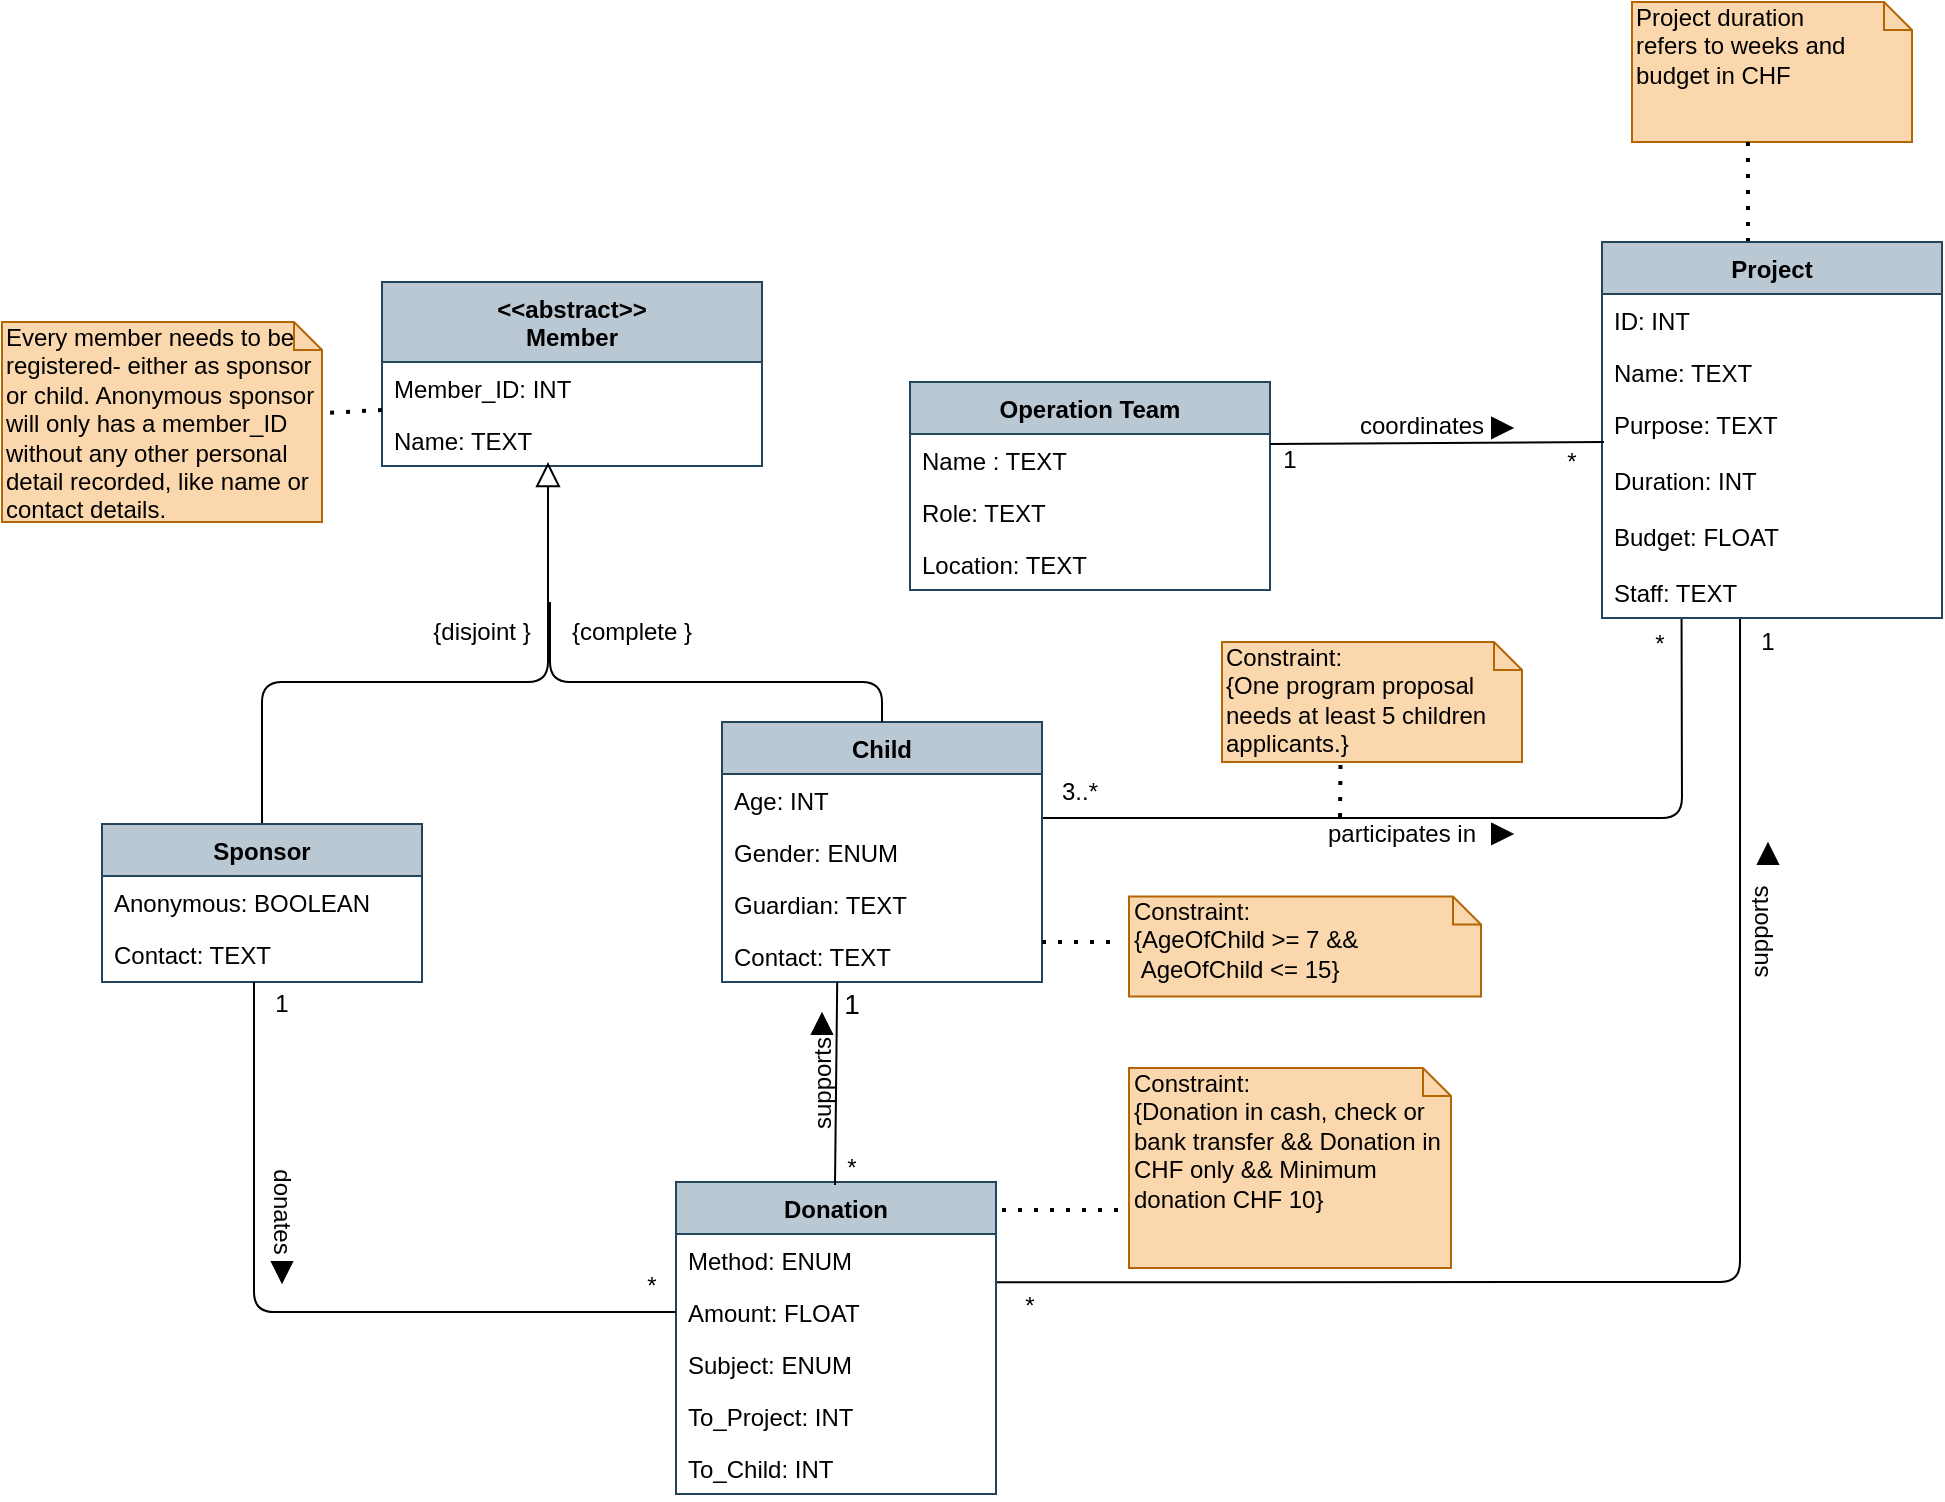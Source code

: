 <mxfile version="13.8.5" type="onedrive"><diagram id="3w_7smm7l0KgoRX4Bl_s" name="Page-1"><mxGraphModel dx="1622" dy="764" grid="1" gridSize="10" guides="1" tooltips="1" connect="1" arrows="1" fold="1" page="1" pageScale="1" pageWidth="1654" pageHeight="1169" math="0" shadow="0"><root><mxCell id="0"/><mxCell id="1" parent="0"/><mxCell id="P89a4jLmQHlKGPO2Y_jE-14" value="Constraint:&lt;br&gt;{One program proposal needs at least 5 children applicants.}" style="shape=note;whiteSpace=wrap;html=1;size=14;verticalAlign=top;align=left;spacingTop=-6;fillColor=#fad7ac;strokeColor=#b46504;" parent="1" vertex="1"><mxGeometry x="940" y="390" width="150" height="60" as="geometry"/></mxCell><mxCell id="P89a4jLmQHlKGPO2Y_jE-15" value="coordinates" style="text;html=1;strokeColor=none;fillColor=none;align=center;verticalAlign=middle;whiteSpace=wrap;rounded=0;" parent="1" vertex="1"><mxGeometry x="1020" y="277" width="40" height="9" as="geometry"/></mxCell><mxCell id="P89a4jLmQHlKGPO2Y_jE-16" value="" style="endArrow=none;html=1;entryX=0.234;entryY=0.993;entryDx=0;entryDy=0;entryPerimeter=0;" parent="1" target="P89a4jLmQHlKGPO2Y_jE-109" edge="1"><mxGeometry width="50" height="50" relative="1" as="geometry"><mxPoint x="850" y="478" as="sourcePoint"/><mxPoint x="1200" y="380" as="targetPoint"/><Array as="points"><mxPoint x="1170" y="478"/></Array></mxGeometry></mxCell><mxCell id="P89a4jLmQHlKGPO2Y_jE-17" value="" style="endArrow=none;html=1;exitX=0.999;exitY=-0.073;exitDx=0;exitDy=0;entryX=0.406;entryY=1.015;entryDx=0;entryDy=0;entryPerimeter=0;exitPerimeter=0;" parent="1" source="P89a4jLmQHlKGPO2Y_jE-35" target="P89a4jLmQHlKGPO2Y_jE-109" edge="1"><mxGeometry width="50" height="50" relative="1" as="geometry"><mxPoint x="610" y="440" as="sourcePoint"/><mxPoint x="1190" y="390" as="targetPoint"/><Array as="points"><mxPoint x="1199" y="710"/></Array></mxGeometry></mxCell><mxCell id="P89a4jLmQHlKGPO2Y_jE-41" value="&lt;&lt;abstract&gt;&gt;&#10;Member" style="swimlane;fontStyle=1;align=center;verticalAlign=top;childLayout=stackLayout;horizontal=1;startSize=40;horizontalStack=0;resizeParent=1;resizeParentMax=0;resizeLast=0;collapsible=1;marginBottom=0;fillColor=#bac8d3;strokeColor=#23445d;" parent="1" vertex="1"><mxGeometry x="520" y="210" width="190" height="92" as="geometry"/></mxCell><mxCell id="P89a4jLmQHlKGPO2Y_jE-42" value="Member_ID: INT&#10;" style="text;strokeColor=none;fillColor=none;align=left;verticalAlign=top;spacingLeft=4;spacingRight=4;overflow=hidden;rotatable=0;points=[[0,0.5],[1,0.5]];portConstraint=eastwest;" parent="P89a4jLmQHlKGPO2Y_jE-41" vertex="1"><mxGeometry y="40" width="190" height="26" as="geometry"/></mxCell><mxCell id="P89a4jLmQHlKGPO2Y_jE-44" value="Name: TEXT" style="text;strokeColor=none;fillColor=none;align=left;verticalAlign=top;spacingLeft=4;spacingRight=4;overflow=hidden;rotatable=0;points=[[0,0.5],[1,0.5]];portConstraint=eastwest;" parent="P89a4jLmQHlKGPO2Y_jE-41" vertex="1"><mxGeometry y="66" width="190" height="26" as="geometry"/></mxCell><mxCell id="P89a4jLmQHlKGPO2Y_jE-47" value="Child" style="swimlane;fontStyle=1;align=center;verticalAlign=top;childLayout=stackLayout;horizontal=1;startSize=26;horizontalStack=0;resizeParent=1;resizeLast=0;collapsible=1;marginBottom=0;rounded=0;shadow=0;strokeWidth=1;fillColor=#bac8d3;strokeColor=#23445d;" parent="1" vertex="1"><mxGeometry x="690" y="430" width="160" height="130" as="geometry"><mxRectangle x="340" y="380" width="170" height="26" as="alternateBounds"/></mxGeometry></mxCell><mxCell id="P89a4jLmQHlKGPO2Y_jE-48" value="Age: INT" style="text;align=left;verticalAlign=top;spacingLeft=4;spacingRight=4;overflow=hidden;rotatable=0;points=[[0,0.5],[1,0.5]];portConstraint=eastwest;" parent="P89a4jLmQHlKGPO2Y_jE-47" vertex="1"><mxGeometry y="26" width="160" height="26" as="geometry"/></mxCell><mxCell id="P89a4jLmQHlKGPO2Y_jE-49" value="Gender: ENUM" style="text;align=left;verticalAlign=top;spacingLeft=4;spacingRight=4;overflow=hidden;rotatable=0;points=[[0,0.5],[1,0.5]];portConstraint=eastwest;" parent="P89a4jLmQHlKGPO2Y_jE-47" vertex="1"><mxGeometry y="52" width="160" height="26" as="geometry"/></mxCell><mxCell id="P89a4jLmQHlKGPO2Y_jE-90" value="Guardian: TEXT" style="text;align=left;verticalAlign=top;spacingLeft=4;spacingRight=4;overflow=hidden;rotatable=0;points=[[0,0.5],[1,0.5]];portConstraint=eastwest;" parent="P89a4jLmQHlKGPO2Y_jE-47" vertex="1"><mxGeometry y="78" width="160" height="26" as="geometry"/></mxCell><mxCell id="P89a4jLmQHlKGPO2Y_jE-51" value="Contact: TEXT" style="text;align=left;verticalAlign=top;spacingLeft=4;spacingRight=4;overflow=hidden;rotatable=0;points=[[0,0.5],[1,0.5]];portConstraint=eastwest;" parent="P89a4jLmQHlKGPO2Y_jE-47" vertex="1"><mxGeometry y="104" width="160" height="26" as="geometry"/></mxCell><mxCell id="P89a4jLmQHlKGPO2Y_jE-25" value="&lt;div&gt;Project duration &lt;br&gt;&lt;/div&gt;&lt;div&gt;refers to weeks and budget in CHF&amp;nbsp;&lt;br&gt;&lt;/div&gt;" style="shape=note;whiteSpace=wrap;html=1;size=14;verticalAlign=top;align=left;spacingTop=-6;fillColor=#fad7ac;strokeColor=#b46504;" parent="1" vertex="1"><mxGeometry x="1145" y="70" width="140" height="70" as="geometry"/></mxCell><mxCell id="P89a4jLmQHlKGPO2Y_jE-26" value="" style="endArrow=none;dashed=1;html=1;dashPattern=1 3;strokeWidth=2;entryX=0.414;entryY=1;entryDx=0;entryDy=0;entryPerimeter=0;" parent="1" target="P89a4jLmQHlKGPO2Y_jE-25" edge="1"><mxGeometry width="50" height="50" relative="1" as="geometry"><mxPoint x="1203" y="190" as="sourcePoint"/><mxPoint x="1197" y="110" as="targetPoint"/></mxGeometry></mxCell><mxCell id="P89a4jLmQHlKGPO2Y_jE-38" value="donates " style="text;html=1;strokeColor=none;fillColor=none;align=center;verticalAlign=middle;whiteSpace=wrap;rounded=0;rotation=90;" parent="1" vertex="1"><mxGeometry x="440" y="660" width="60" height="30" as="geometry"/></mxCell><mxCell id="P89a4jLmQHlKGPO2Y_jE-20" value="Project" style="swimlane;fontStyle=1;align=center;verticalAlign=middle;childLayout=stackLayout;horizontal=1;startSize=26;horizontalStack=0;resizeParent=1;resizeParentMax=0;resizeLast=0;collapsible=1;marginBottom=0;fillColor=#bac8d3;strokeColor=#23445d;" parent="1" vertex="1"><mxGeometry x="1130" y="190" width="170" height="188" as="geometry"/></mxCell><mxCell id="P89a4jLmQHlKGPO2Y_jE-21" value="ID: INT" style="text;strokeColor=none;fillColor=none;align=left;verticalAlign=top;spacingLeft=4;spacingRight=4;overflow=hidden;rotatable=0;points=[[0,0.5],[1,0.5]];portConstraint=eastwest;" parent="P89a4jLmQHlKGPO2Y_jE-20" vertex="1"><mxGeometry y="26" width="170" height="26" as="geometry"/></mxCell><mxCell id="P89a4jLmQHlKGPO2Y_jE-54" value="Name: TEXT" style="text;strokeColor=none;fillColor=none;align=left;verticalAlign=top;spacingLeft=4;spacingRight=4;overflow=hidden;rotatable=0;points=[[0,0.5],[1,0.5]];portConstraint=eastwest;" parent="P89a4jLmQHlKGPO2Y_jE-20" vertex="1"><mxGeometry y="52" width="170" height="26" as="geometry"/></mxCell><mxCell id="P89a4jLmQHlKGPO2Y_jE-22" value="Purpose: TEXT" style="text;strokeColor=none;fillColor=none;align=left;verticalAlign=top;spacingLeft=4;spacingRight=4;overflow=hidden;rotatable=0;points=[[0,0.5],[1,0.5]];portConstraint=eastwest;" parent="P89a4jLmQHlKGPO2Y_jE-20" vertex="1"><mxGeometry y="78" width="170" height="28" as="geometry"/></mxCell><mxCell id="P89a4jLmQHlKGPO2Y_jE-23" value="Duration: INT" style="text;strokeColor=none;fillColor=none;align=left;verticalAlign=top;spacingLeft=4;spacingRight=4;overflow=hidden;rotatable=0;points=[[0,0.5],[1,0.5]];portConstraint=eastwest;" parent="P89a4jLmQHlKGPO2Y_jE-20" vertex="1"><mxGeometry y="106" width="170" height="28" as="geometry"/></mxCell><mxCell id="P89a4jLmQHlKGPO2Y_jE-24" value="Budget: FLOAT" style="text;strokeColor=none;fillColor=none;align=left;verticalAlign=top;spacingLeft=4;spacingRight=4;overflow=hidden;rotatable=0;points=[[0,0.5],[1,0.5]];portConstraint=eastwest;" parent="P89a4jLmQHlKGPO2Y_jE-20" vertex="1"><mxGeometry y="134" width="170" height="28" as="geometry"/></mxCell><mxCell id="P89a4jLmQHlKGPO2Y_jE-109" value="Staff: TEXT" style="text;align=left;verticalAlign=top;spacingLeft=4;spacingRight=4;overflow=hidden;rotatable=0;points=[[0,0.5],[1,0.5]];portConstraint=eastwest;rounded=0;shadow=0;html=0;" parent="P89a4jLmQHlKGPO2Y_jE-20" vertex="1"><mxGeometry y="162" width="170" height="26" as="geometry"/></mxCell><mxCell id="P89a4jLmQHlKGPO2Y_jE-57" value="Every member needs to be registered- either as sponsor or child. Anonymous sponsor will only has a member_ID without any other personal detail recorded, like name or contact details." style="shape=note;whiteSpace=wrap;html=1;size=14;verticalAlign=top;align=left;spacingTop=-6;fillColor=#fad7ac;strokeColor=#b46504;" parent="1" vertex="1"><mxGeometry x="330" y="230" width="160" height="100" as="geometry"/></mxCell><mxCell id="P89a4jLmQHlKGPO2Y_jE-58" value="" style="endArrow=none;dashed=1;html=1;dashPattern=1 3;strokeWidth=2;exitX=0;exitY=-0.077;exitDx=0;exitDy=0;exitPerimeter=0;" parent="1" source="P89a4jLmQHlKGPO2Y_jE-44" target="P89a4jLmQHlKGPO2Y_jE-57" edge="1"><mxGeometry width="50" height="50" relative="1" as="geometry"><mxPoint x="530" y="285.0" as="sourcePoint"/><mxPoint x="441.76" y="285" as="targetPoint"/></mxGeometry></mxCell><mxCell id="P89a4jLmQHlKGPO2Y_jE-64" value="" style="endArrow=block;html=1;edgeStyle=orthogonalEdgeStyle;endFill=0;endSize=10;" parent="1" source="P89a4jLmQHlKGPO2Y_jE-27" edge="1"><mxGeometry width="50" height="50" relative="1" as="geometry"><mxPoint x="380.0" y="581" as="sourcePoint"/><mxPoint x="603" y="300" as="targetPoint"/><Array as="points"><mxPoint x="460" y="410"/><mxPoint x="603" y="410"/></Array></mxGeometry></mxCell><mxCell id="P89a4jLmQHlKGPO2Y_jE-65" value="" style="endArrow=none;html=1;edgeStyle=orthogonalEdgeStyle;exitX=0.5;exitY=0;exitDx=0;exitDy=0;endFill=0;" parent="1" source="P89a4jLmQHlKGPO2Y_jE-47" edge="1"><mxGeometry width="50" height="50" relative="1" as="geometry"><mxPoint x="470" y="410" as="sourcePoint"/><mxPoint x="604" y="370" as="targetPoint"/><Array as="points"><mxPoint x="770" y="410"/><mxPoint x="604" y="410"/></Array></mxGeometry></mxCell><mxCell id="P89a4jLmQHlKGPO2Y_jE-71" value="{complete }" style="text;html=1;strokeColor=none;fillColor=none;align=center;verticalAlign=middle;whiteSpace=wrap;rounded=0;" parent="1" vertex="1"><mxGeometry x="610" y="380" width="70" height="10" as="geometry"/></mxCell><mxCell id="P89a4jLmQHlKGPO2Y_jE-81" value="*" style="text;html=1;strokeColor=none;fillColor=none;align=center;verticalAlign=middle;whiteSpace=wrap;rounded=0;" parent="1" vertex="1"><mxGeometry x="645" y="707" width="20" height="10" as="geometry"/></mxCell><mxCell id="P89a4jLmQHlKGPO2Y_jE-82" value="&lt;font style=&quot;font-size: 14px&quot;&gt;1&lt;/font&gt;" style="text;html=1;strokeColor=none;fillColor=none;align=center;verticalAlign=middle;whiteSpace=wrap;rounded=0;" parent="1" vertex="1"><mxGeometry x="745" y="566" width="20" height="10" as="geometry"/></mxCell><mxCell id="P89a4jLmQHlKGPO2Y_jE-83" value="*" style="text;html=1;strokeColor=none;fillColor=none;align=center;verticalAlign=middle;whiteSpace=wrap;rounded=0;" parent="1" vertex="1"><mxGeometry x="834" y="717" width="20" height="10" as="geometry"/></mxCell><mxCell id="P89a4jLmQHlKGPO2Y_jE-84" value="1" style="text;html=1;strokeColor=none;fillColor=none;align=center;verticalAlign=middle;whiteSpace=wrap;rounded=0;" parent="1" vertex="1"><mxGeometry x="1203" y="385" width="20" height="10" as="geometry"/></mxCell><mxCell id="P89a4jLmQHlKGPO2Y_jE-85" value="{disjoint }" style="text;html=1;strokeColor=none;fillColor=none;align=center;verticalAlign=middle;whiteSpace=wrap;rounded=0;" parent="1" vertex="1"><mxGeometry x="540" y="380" width="60" height="10" as="geometry"/></mxCell><mxCell id="P89a4jLmQHlKGPO2Y_jE-87" value="&lt;div&gt;Constraint:&lt;/div&gt;{Donation in cash, check or bank transfer &amp;amp;&amp;amp; Donation in CHF only &amp;amp;&amp;amp; Minimum donation CHF 10}" style="shape=note;whiteSpace=wrap;html=1;size=14;verticalAlign=top;align=left;spacingTop=-6;fillColor=#fad7ac;strokeColor=#b46504;" parent="1" vertex="1"><mxGeometry x="893.5" y="603" width="161" height="100" as="geometry"/></mxCell><mxCell id="P89a4jLmQHlKGPO2Y_jE-96" value="*" style="text;html=1;strokeColor=none;fillColor=none;align=center;verticalAlign=middle;whiteSpace=wrap;rounded=0;" parent="1" vertex="1"><mxGeometry x="1149" y="386" width="20" height="10" as="geometry"/></mxCell><mxCell id="P89a4jLmQHlKGPO2Y_jE-99" value="participates in" style="text;html=1;strokeColor=none;fillColor=none;align=center;verticalAlign=middle;whiteSpace=wrap;rounded=0;" parent="1" vertex="1"><mxGeometry x="970" y="481" width="120" height="10" as="geometry"/></mxCell><mxCell id="P89a4jLmQHlKGPO2Y_jE-101" value="" style="endArrow=none;dashed=1;html=1;dashPattern=1 3;strokeWidth=2;exitX=0.395;exitY=1.025;exitDx=0;exitDy=0;exitPerimeter=0;" parent="1" source="P89a4jLmQHlKGPO2Y_jE-14" edge="1"><mxGeometry width="50" height="50" relative="1" as="geometry"><mxPoint x="1090.48" y="621.364" as="sourcePoint"/><mxPoint x="999" y="480" as="targetPoint"/></mxGeometry></mxCell><mxCell id="P89a4jLmQHlKGPO2Y_jE-102" value="&lt;font style=&quot;font-size: 12px&quot;&gt;3..*&lt;/font&gt;" style="text;html=1;strokeColor=none;fillColor=none;align=center;verticalAlign=middle;whiteSpace=wrap;rounded=0;" parent="1" vertex="1"><mxGeometry x="859" y="460" width="20" height="10" as="geometry"/></mxCell><mxCell id="P89a4jLmQHlKGPO2Y_jE-104" value="" style="triangle;whiteSpace=wrap;html=1;fillColor=#000000;" parent="1" vertex="1"><mxGeometry x="1075" y="278" width="10" height="10" as="geometry"/></mxCell><mxCell id="P89a4jLmQHlKGPO2Y_jE-105" value="&lt;font style=&quot;font-size: 12px&quot;&gt;1&lt;/font&gt;" style="text;html=1;strokeColor=none;fillColor=none;align=center;verticalAlign=middle;whiteSpace=wrap;rounded=0;" parent="1" vertex="1"><mxGeometry x="964" y="294" width="20" height="10" as="geometry"/></mxCell><mxCell id="P89a4jLmQHlKGPO2Y_jE-106" value="*" style="text;html=1;strokeColor=none;fillColor=none;align=center;verticalAlign=middle;whiteSpace=wrap;rounded=0;" parent="1" vertex="1"><mxGeometry x="1105" y="295" width="20" height="10" as="geometry"/></mxCell><mxCell id="P89a4jLmQHlKGPO2Y_jE-119" value="supports" style="text;html=1;strokeColor=none;fillColor=none;align=center;verticalAlign=middle;whiteSpace=wrap;rounded=0;rotation=-90;" parent="1" vertex="1"><mxGeometry x="1178.94" y="517.22" width="60" height="35.19" as="geometry"/></mxCell><mxCell id="P89a4jLmQHlKGPO2Y_jE-123" value="supports" style="text;html=1;strokeColor=none;fillColor=none;align=center;verticalAlign=middle;whiteSpace=wrap;rounded=0;rotation=-90;" parent="1" vertex="1"><mxGeometry x="715" y="603" width="50" height="15" as="geometry"/></mxCell><mxCell id="P89a4jLmQHlKGPO2Y_jE-124" value="*" style="text;html=1;strokeColor=none;fillColor=none;align=center;verticalAlign=middle;whiteSpace=wrap;rounded=0;" parent="1" vertex="1"><mxGeometry x="745" y="648" width="20" height="10" as="geometry"/></mxCell><mxCell id="P89a4jLmQHlKGPO2Y_jE-27" value="Sponsor" style="swimlane;fontStyle=1;align=center;verticalAlign=top;childLayout=stackLayout;horizontal=1;startSize=26;horizontalStack=0;resizeParent=1;resizeLast=0;collapsible=1;marginBottom=0;rounded=0;shadow=0;strokeWidth=1;fillColor=#bac8d3;strokeColor=#23445d;" parent="1" vertex="1"><mxGeometry x="380" y="481" width="160" height="79" as="geometry"><mxRectangle x="130" y="380" width="160" height="26" as="alternateBounds"/></mxGeometry></mxCell><mxCell id="P89a4jLmQHlKGPO2Y_jE-28" value="Anonymous: BOOLEAN" style="text;align=left;verticalAlign=top;spacingLeft=4;spacingRight=4;overflow=hidden;rotatable=0;points=[[0,0.5],[1,0.5]];portConstraint=eastwest;" parent="P89a4jLmQHlKGPO2Y_jE-27" vertex="1"><mxGeometry y="26" width="160" height="26" as="geometry"/></mxCell><mxCell id="P89a4jLmQHlKGPO2Y_jE-30" value="Contact: TEXT" style="text;align=left;verticalAlign=top;spacingLeft=4;spacingRight=4;overflow=hidden;rotatable=0;points=[[0,0.5],[1,0.5]];portConstraint=eastwest;" parent="P89a4jLmQHlKGPO2Y_jE-27" vertex="1"><mxGeometry y="52" width="160" height="26" as="geometry"/></mxCell><mxCell id="P89a4jLmQHlKGPO2Y_jE-7" value="Operation Team" style="swimlane;fontStyle=1;align=center;verticalAlign=top;childLayout=stackLayout;horizontal=1;startSize=26;horizontalStack=0;resizeParent=1;resizeLast=0;collapsible=1;marginBottom=0;rounded=0;shadow=0;strokeWidth=1;fillColor=#bac8d3;strokeColor=#23445d;" parent="1" vertex="1"><mxGeometry x="784" y="260" width="180" height="104" as="geometry"><mxRectangle x="550" y="140" width="160" height="26" as="alternateBounds"/></mxGeometry></mxCell><mxCell id="P89a4jLmQHlKGPO2Y_jE-8" value="Name : TEXT" style="text;align=left;verticalAlign=top;spacingLeft=4;spacingRight=4;overflow=hidden;rotatable=0;points=[[0,0.5],[1,0.5]];portConstraint=eastwest;" parent="P89a4jLmQHlKGPO2Y_jE-7" vertex="1"><mxGeometry y="26" width="180" height="26" as="geometry"/></mxCell><mxCell id="P89a4jLmQHlKGPO2Y_jE-110" value="Role: TEXT" style="text;align=left;verticalAlign=top;spacingLeft=4;spacingRight=4;overflow=hidden;rotatable=0;points=[[0,0.5],[1,0.5]];portConstraint=eastwest;" parent="P89a4jLmQHlKGPO2Y_jE-7" vertex="1"><mxGeometry y="52" width="180" height="26" as="geometry"/></mxCell><mxCell id="P89a4jLmQHlKGPO2Y_jE-11" value="Location: TEXT" style="text;align=left;verticalAlign=top;spacingLeft=4;spacingRight=4;overflow=hidden;rotatable=0;points=[[0,0.5],[1,0.5]];portConstraint=eastwest;" parent="P89a4jLmQHlKGPO2Y_jE-7" vertex="1"><mxGeometry y="78" width="180" height="26" as="geometry"/></mxCell><mxCell id="EKyTZLaUFLHBCFAixHSq-21" value="" style="endArrow=none;html=1;entryX=0.006;entryY=0.786;entryDx=0;entryDy=0;entryPerimeter=0;exitX=1;exitY=0.192;exitDx=0;exitDy=0;exitPerimeter=0;" parent="1" source="P89a4jLmQHlKGPO2Y_jE-8" target="P89a4jLmQHlKGPO2Y_jE-22" edge="1"><mxGeometry width="50" height="50" relative="1" as="geometry"><mxPoint x="980" y="290" as="sourcePoint"/><mxPoint x="820" y="320" as="targetPoint"/></mxGeometry></mxCell><mxCell id="EKyTZLaUFLHBCFAixHSq-25" value="" style="triangle;whiteSpace=wrap;html=1;fillColor=#000000;" parent="1" vertex="1"><mxGeometry x="1075" y="481" width="10" height="10" as="geometry"/></mxCell><mxCell id="EKyTZLaUFLHBCFAixHSq-27" value="" style="triangle;whiteSpace=wrap;html=1;fillColor=#000000;rotation=-90;" parent="1" vertex="1"><mxGeometry x="1208" y="491" width="10" height="10" as="geometry"/></mxCell><mxCell id="EKyTZLaUFLHBCFAixHSq-29" value="Constraint:&lt;br&gt;&lt;div&gt;{AgeOfChild &amp;gt;= 7 &amp;amp;&amp;amp; &lt;br&gt;&lt;/div&gt;&lt;div&gt;&amp;nbsp;AgeOfChild &amp;lt;= 15}&lt;/div&gt;" style="shape=note;whiteSpace=wrap;html=1;size=14;verticalAlign=top;align=left;spacingTop=-6;fillColor=#fad7ac;strokeColor=#b46504;" parent="1" vertex="1"><mxGeometry x="893.5" y="517.22" width="176" height="50" as="geometry"/></mxCell><mxCell id="P89a4jLmQHlKGPO2Y_jE-33" value="Donation" style="swimlane;fontStyle=1;align=center;verticalAlign=top;childLayout=stackLayout;horizontal=1;startSize=26;horizontalStack=0;resizeParent=1;resizeParentMax=0;resizeLast=0;collapsible=1;marginBottom=0;fillColor=#bac8d3;strokeColor=#23445d;" parent="1" vertex="1"><mxGeometry x="667" y="660" width="160" height="156" as="geometry"/></mxCell><mxCell id="P89a4jLmQHlKGPO2Y_jE-34" value="Method: ENUM" style="text;strokeColor=none;fillColor=none;align=left;verticalAlign=top;spacingLeft=4;spacingRight=4;overflow=hidden;rotatable=0;points=[[0,0.5],[1,0.5]];portConstraint=eastwest;" parent="P89a4jLmQHlKGPO2Y_jE-33" vertex="1"><mxGeometry y="26" width="160" height="26" as="geometry"/></mxCell><mxCell id="P89a4jLmQHlKGPO2Y_jE-35" value="Amount: FLOAT" style="text;strokeColor=none;fillColor=none;align=left;verticalAlign=top;spacingLeft=4;spacingRight=4;overflow=hidden;rotatable=0;points=[[0,0.5],[1,0.5]];portConstraint=eastwest;" parent="P89a4jLmQHlKGPO2Y_jE-33" vertex="1"><mxGeometry y="52" width="160" height="26" as="geometry"/></mxCell><mxCell id="mYOkRUY77kybVdoLnDbP-2" value="Subject: ENUM" style="text;strokeColor=none;fillColor=none;align=left;verticalAlign=top;spacingLeft=4;spacingRight=4;overflow=hidden;rotatable=0;points=[[0,0.5],[1,0.5]];portConstraint=eastwest;" parent="P89a4jLmQHlKGPO2Y_jE-33" vertex="1"><mxGeometry y="78" width="160" height="26" as="geometry"/></mxCell><mxCell id="P89a4jLmQHlKGPO2Y_jE-36" value="To_Project: INT" style="text;strokeColor=none;fillColor=none;align=left;verticalAlign=top;spacingLeft=4;spacingRight=4;overflow=hidden;rotatable=0;points=[[0,0.5],[1,0.5]];portConstraint=eastwest;" parent="P89a4jLmQHlKGPO2Y_jE-33" vertex="1"><mxGeometry y="104" width="160" height="26" as="geometry"/></mxCell><mxCell id="mYOkRUY77kybVdoLnDbP-1" value="To_Child: INT" style="text;strokeColor=none;fillColor=none;align=left;verticalAlign=top;spacingLeft=4;spacingRight=4;overflow=hidden;rotatable=0;points=[[0,0.5],[1,0.5]];portConstraint=eastwest;" parent="P89a4jLmQHlKGPO2Y_jE-33" vertex="1"><mxGeometry y="130" width="160" height="26" as="geometry"/></mxCell><mxCell id="EKyTZLaUFLHBCFAixHSq-30" value="" style="endArrow=none;html=1;exitX=0;exitY=0.5;exitDx=0;exitDy=0;" parent="1" source="P89a4jLmQHlKGPO2Y_jE-35" edge="1"><mxGeometry width="50" height="50" relative="1" as="geometry"><mxPoint x="840" y="550" as="sourcePoint"/><mxPoint x="456" y="560" as="targetPoint"/><Array as="points"><mxPoint x="456" y="725"/></Array></mxGeometry></mxCell><mxCell id="EKyTZLaUFLHBCFAixHSq-31" value="&lt;font style=&quot;font-size: 12px&quot;&gt;1&lt;/font&gt;" style="text;html=1;strokeColor=none;fillColor=none;align=center;verticalAlign=middle;whiteSpace=wrap;rounded=0;" parent="1" vertex="1"><mxGeometry x="460" y="566" width="20" height="10" as="geometry"/></mxCell><mxCell id="EKyTZLaUFLHBCFAixHSq-32" value="" style="endArrow=none;html=1;exitX=0.36;exitY=1.002;exitDx=0;exitDy=0;exitPerimeter=0;" parent="1" source="P89a4jLmQHlKGPO2Y_jE-51" edge="1"><mxGeometry width="50" height="50" relative="1" as="geometry"><mxPoint x="746.5" y="588.5" as="sourcePoint"/><mxPoint x="746.5" y="661.5" as="targetPoint"/></mxGeometry></mxCell><mxCell id="EKyTZLaUFLHBCFAixHSq-40" value="" style="triangle;whiteSpace=wrap;html=1;fillColor=#000000;rotation=90;" parent="1" vertex="1"><mxGeometry x="465" y="700" width="10" height="10" as="geometry"/></mxCell><mxCell id="EKyTZLaUFLHBCFAixHSq-41" value="" style="triangle;whiteSpace=wrap;html=1;fillColor=#000000;rotation=-90;" parent="1" vertex="1"><mxGeometry x="735" y="576" width="10" height="10" as="geometry"/></mxCell><mxCell id="EKyTZLaUFLHBCFAixHSq-42" value="" style="endArrow=none;dashed=1;html=1;dashPattern=1 3;strokeWidth=2;" parent="1" edge="1"><mxGeometry width="50" height="50" relative="1" as="geometry"><mxPoint x="830" y="674" as="sourcePoint"/><mxPoint x="894" y="674" as="targetPoint"/></mxGeometry></mxCell><mxCell id="EKyTZLaUFLHBCFAixHSq-43" value="" style="endArrow=none;dashed=1;html=1;dashPattern=1 3;strokeWidth=2;exitX=1;exitY=0.231;exitDx=0;exitDy=0;exitPerimeter=0;" parent="1" edge="1"><mxGeometry width="50" height="50" relative="1" as="geometry"><mxPoint x="850" y="540.006" as="sourcePoint"/><mxPoint x="890" y="540" as="targetPoint"/></mxGeometry></mxCell></root></mxGraphModel></diagram></mxfile>